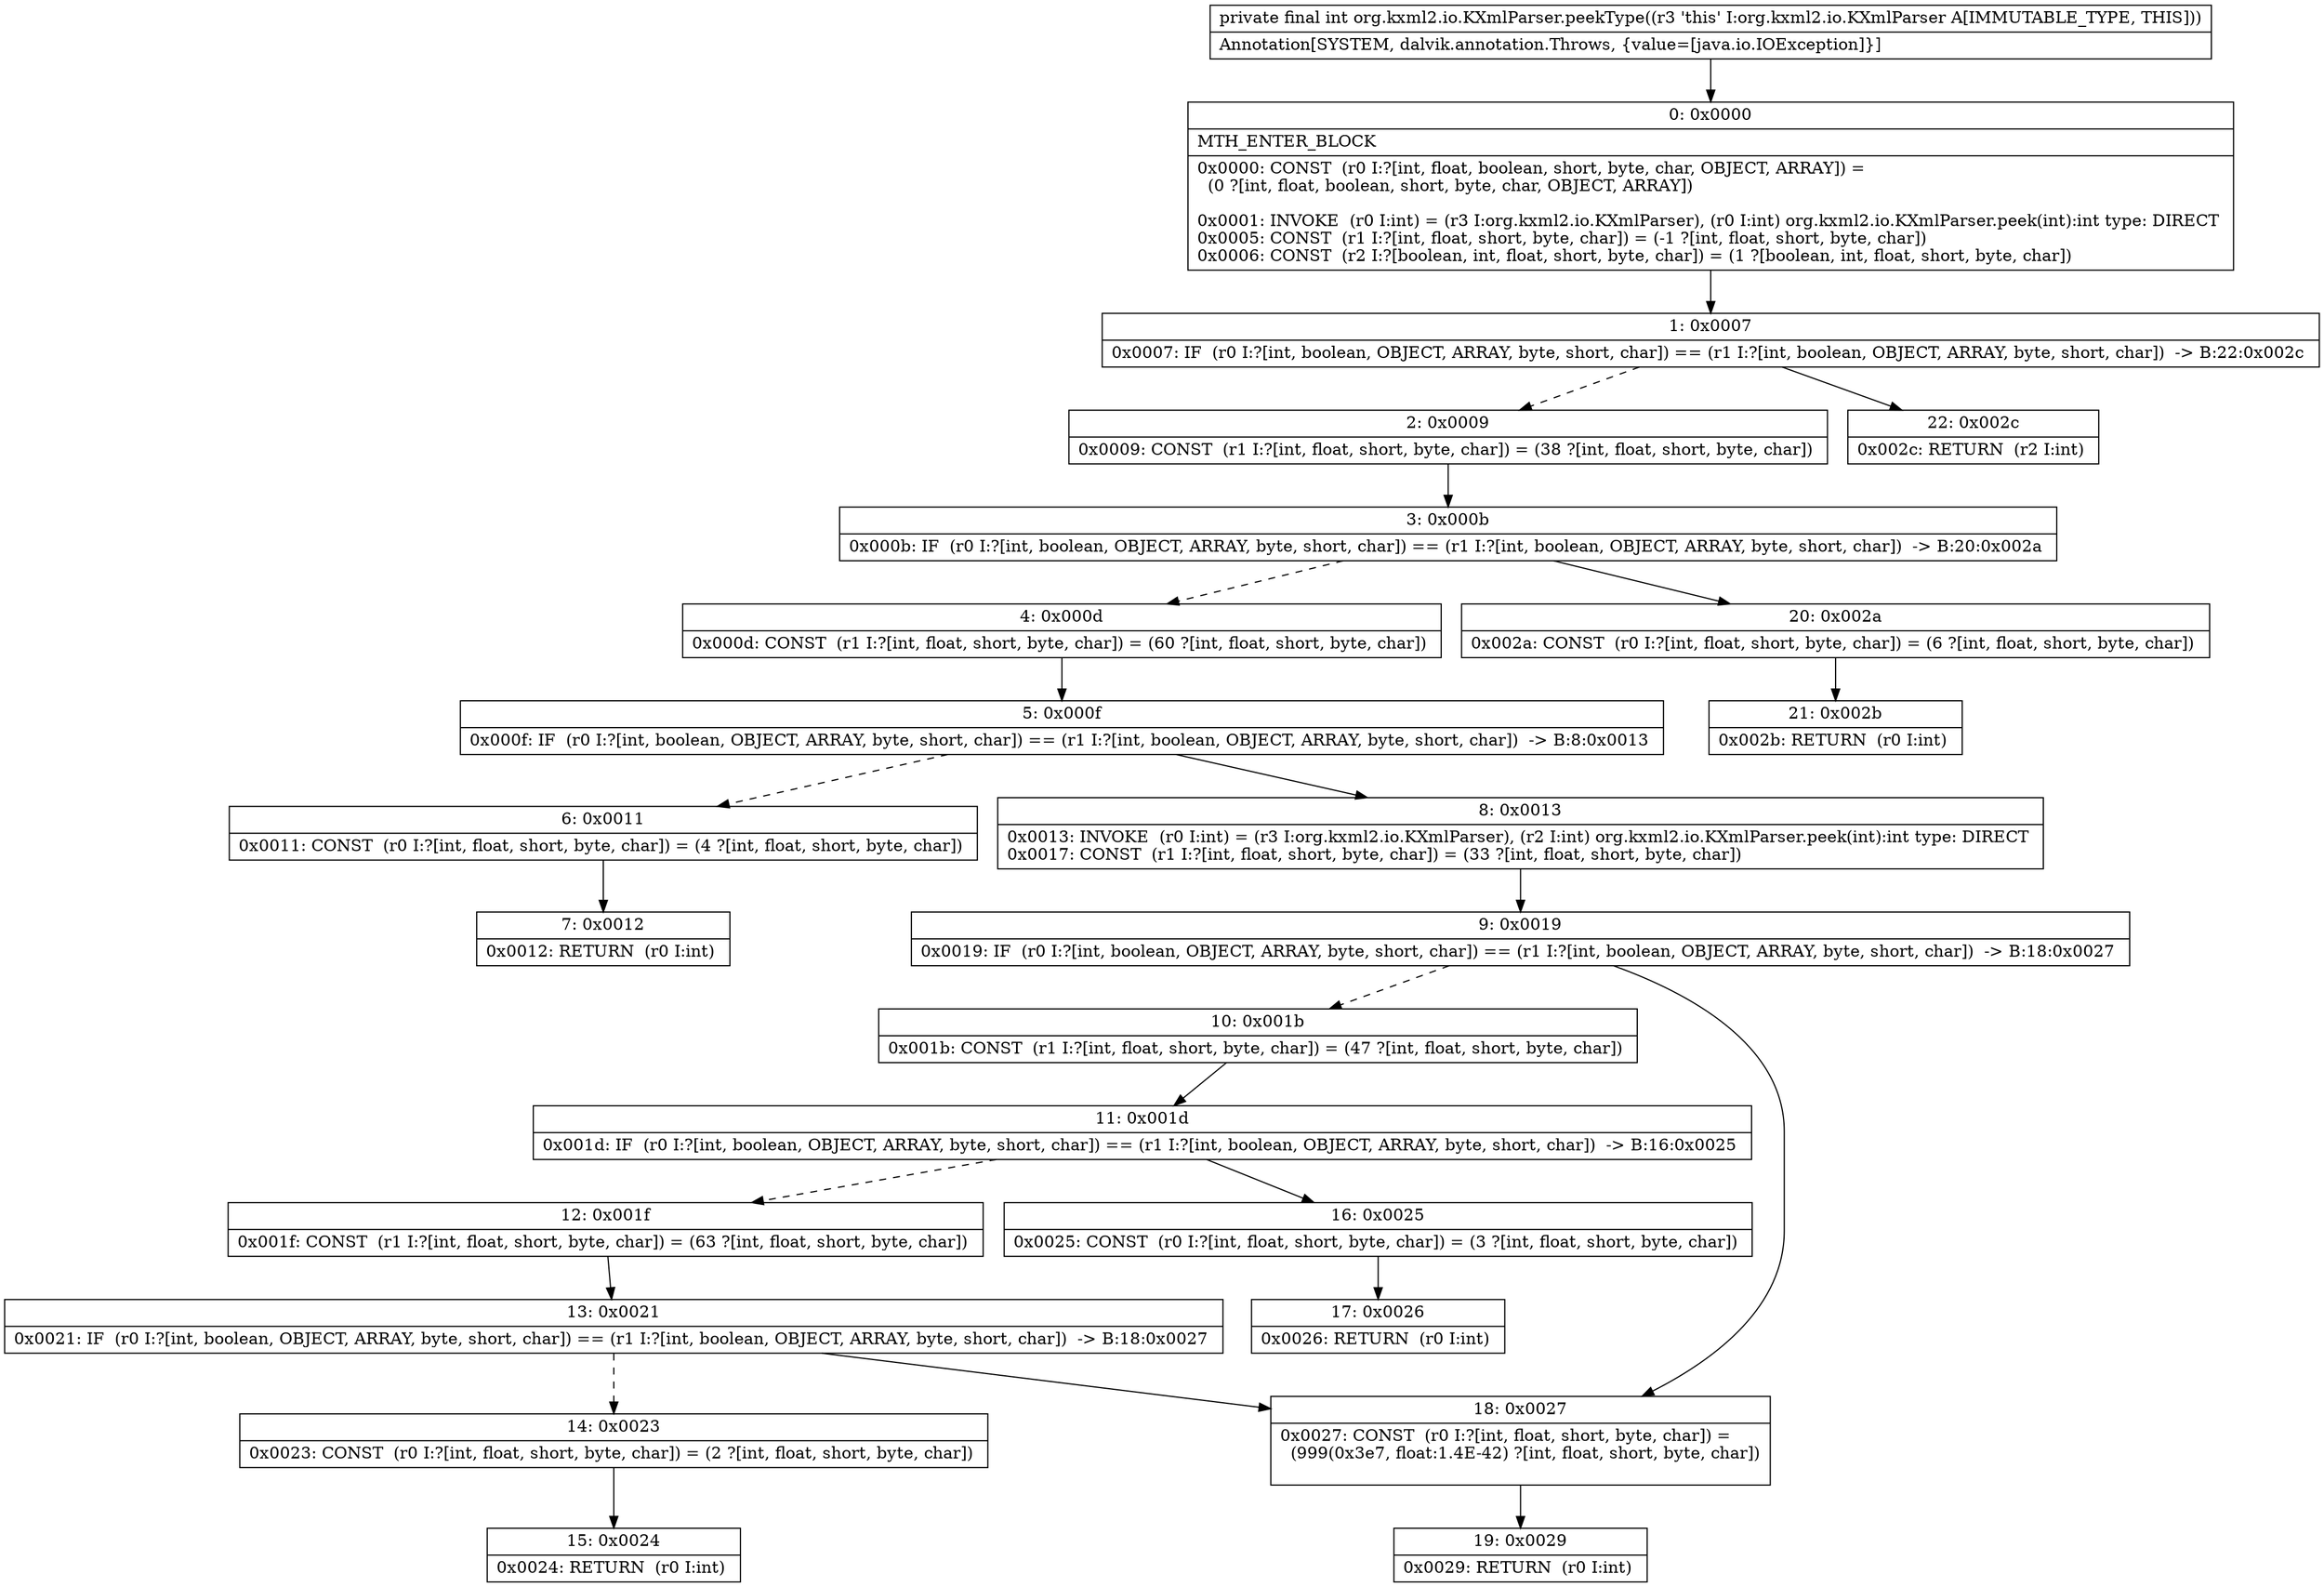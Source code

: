 digraph "CFG fororg.kxml2.io.KXmlParser.peekType()I" {
Node_0 [shape=record,label="{0\:\ 0x0000|MTH_ENTER_BLOCK\l|0x0000: CONST  (r0 I:?[int, float, boolean, short, byte, char, OBJECT, ARRAY]) = \l  (0 ?[int, float, boolean, short, byte, char, OBJECT, ARRAY])\l \l0x0001: INVOKE  (r0 I:int) = (r3 I:org.kxml2.io.KXmlParser), (r0 I:int) org.kxml2.io.KXmlParser.peek(int):int type: DIRECT \l0x0005: CONST  (r1 I:?[int, float, short, byte, char]) = (\-1 ?[int, float, short, byte, char]) \l0x0006: CONST  (r2 I:?[boolean, int, float, short, byte, char]) = (1 ?[boolean, int, float, short, byte, char]) \l}"];
Node_1 [shape=record,label="{1\:\ 0x0007|0x0007: IF  (r0 I:?[int, boolean, OBJECT, ARRAY, byte, short, char]) == (r1 I:?[int, boolean, OBJECT, ARRAY, byte, short, char])  \-\> B:22:0x002c \l}"];
Node_2 [shape=record,label="{2\:\ 0x0009|0x0009: CONST  (r1 I:?[int, float, short, byte, char]) = (38 ?[int, float, short, byte, char]) \l}"];
Node_3 [shape=record,label="{3\:\ 0x000b|0x000b: IF  (r0 I:?[int, boolean, OBJECT, ARRAY, byte, short, char]) == (r1 I:?[int, boolean, OBJECT, ARRAY, byte, short, char])  \-\> B:20:0x002a \l}"];
Node_4 [shape=record,label="{4\:\ 0x000d|0x000d: CONST  (r1 I:?[int, float, short, byte, char]) = (60 ?[int, float, short, byte, char]) \l}"];
Node_5 [shape=record,label="{5\:\ 0x000f|0x000f: IF  (r0 I:?[int, boolean, OBJECT, ARRAY, byte, short, char]) == (r1 I:?[int, boolean, OBJECT, ARRAY, byte, short, char])  \-\> B:8:0x0013 \l}"];
Node_6 [shape=record,label="{6\:\ 0x0011|0x0011: CONST  (r0 I:?[int, float, short, byte, char]) = (4 ?[int, float, short, byte, char]) \l}"];
Node_7 [shape=record,label="{7\:\ 0x0012|0x0012: RETURN  (r0 I:int) \l}"];
Node_8 [shape=record,label="{8\:\ 0x0013|0x0013: INVOKE  (r0 I:int) = (r3 I:org.kxml2.io.KXmlParser), (r2 I:int) org.kxml2.io.KXmlParser.peek(int):int type: DIRECT \l0x0017: CONST  (r1 I:?[int, float, short, byte, char]) = (33 ?[int, float, short, byte, char]) \l}"];
Node_9 [shape=record,label="{9\:\ 0x0019|0x0019: IF  (r0 I:?[int, boolean, OBJECT, ARRAY, byte, short, char]) == (r1 I:?[int, boolean, OBJECT, ARRAY, byte, short, char])  \-\> B:18:0x0027 \l}"];
Node_10 [shape=record,label="{10\:\ 0x001b|0x001b: CONST  (r1 I:?[int, float, short, byte, char]) = (47 ?[int, float, short, byte, char]) \l}"];
Node_11 [shape=record,label="{11\:\ 0x001d|0x001d: IF  (r0 I:?[int, boolean, OBJECT, ARRAY, byte, short, char]) == (r1 I:?[int, boolean, OBJECT, ARRAY, byte, short, char])  \-\> B:16:0x0025 \l}"];
Node_12 [shape=record,label="{12\:\ 0x001f|0x001f: CONST  (r1 I:?[int, float, short, byte, char]) = (63 ?[int, float, short, byte, char]) \l}"];
Node_13 [shape=record,label="{13\:\ 0x0021|0x0021: IF  (r0 I:?[int, boolean, OBJECT, ARRAY, byte, short, char]) == (r1 I:?[int, boolean, OBJECT, ARRAY, byte, short, char])  \-\> B:18:0x0027 \l}"];
Node_14 [shape=record,label="{14\:\ 0x0023|0x0023: CONST  (r0 I:?[int, float, short, byte, char]) = (2 ?[int, float, short, byte, char]) \l}"];
Node_15 [shape=record,label="{15\:\ 0x0024|0x0024: RETURN  (r0 I:int) \l}"];
Node_16 [shape=record,label="{16\:\ 0x0025|0x0025: CONST  (r0 I:?[int, float, short, byte, char]) = (3 ?[int, float, short, byte, char]) \l}"];
Node_17 [shape=record,label="{17\:\ 0x0026|0x0026: RETURN  (r0 I:int) \l}"];
Node_18 [shape=record,label="{18\:\ 0x0027|0x0027: CONST  (r0 I:?[int, float, short, byte, char]) = \l  (999(0x3e7, float:1.4E\-42) ?[int, float, short, byte, char])\l \l}"];
Node_19 [shape=record,label="{19\:\ 0x0029|0x0029: RETURN  (r0 I:int) \l}"];
Node_20 [shape=record,label="{20\:\ 0x002a|0x002a: CONST  (r0 I:?[int, float, short, byte, char]) = (6 ?[int, float, short, byte, char]) \l}"];
Node_21 [shape=record,label="{21\:\ 0x002b|0x002b: RETURN  (r0 I:int) \l}"];
Node_22 [shape=record,label="{22\:\ 0x002c|0x002c: RETURN  (r2 I:int) \l}"];
MethodNode[shape=record,label="{private final int org.kxml2.io.KXmlParser.peekType((r3 'this' I:org.kxml2.io.KXmlParser A[IMMUTABLE_TYPE, THIS]))  | Annotation[SYSTEM, dalvik.annotation.Throws, \{value=[java.io.IOException]\}]\l}"];
MethodNode -> Node_0;
Node_0 -> Node_1;
Node_1 -> Node_2[style=dashed];
Node_1 -> Node_22;
Node_2 -> Node_3;
Node_3 -> Node_4[style=dashed];
Node_3 -> Node_20;
Node_4 -> Node_5;
Node_5 -> Node_6[style=dashed];
Node_5 -> Node_8;
Node_6 -> Node_7;
Node_8 -> Node_9;
Node_9 -> Node_10[style=dashed];
Node_9 -> Node_18;
Node_10 -> Node_11;
Node_11 -> Node_12[style=dashed];
Node_11 -> Node_16;
Node_12 -> Node_13;
Node_13 -> Node_14[style=dashed];
Node_13 -> Node_18;
Node_14 -> Node_15;
Node_16 -> Node_17;
Node_18 -> Node_19;
Node_20 -> Node_21;
}

